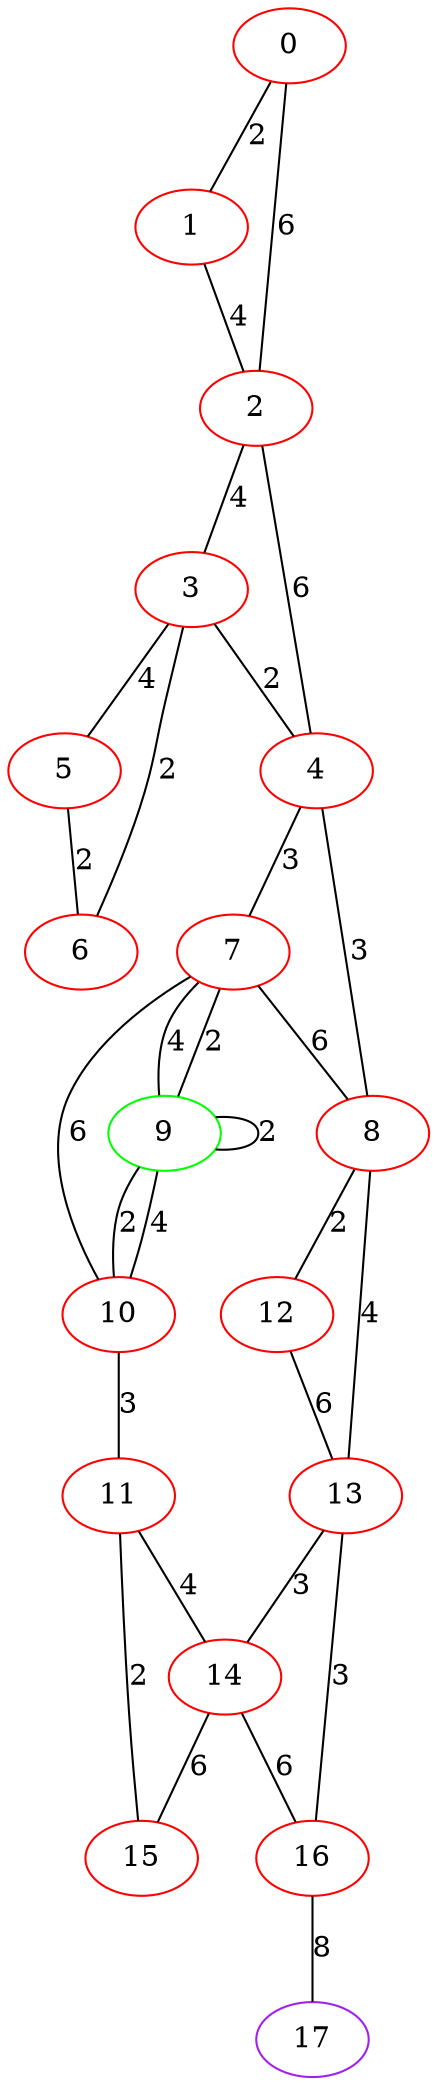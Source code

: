 graph "" {
0 [color=red, weight=1];
1 [color=red, weight=1];
2 [color=red, weight=1];
3 [color=red, weight=1];
4 [color=red, weight=1];
5 [color=red, weight=1];
6 [color=red, weight=1];
7 [color=red, weight=1];
8 [color=red, weight=1];
9 [color=green, weight=2];
10 [color=red, weight=1];
11 [color=red, weight=1];
12 [color=red, weight=1];
13 [color=red, weight=1];
14 [color=red, weight=1];
15 [color=red, weight=1];
16 [color=red, weight=1];
17 [color=purple, weight=4];
0 -- 1  [key=0, label=2];
0 -- 2  [key=0, label=6];
1 -- 2  [key=0, label=4];
2 -- 3  [key=0, label=4];
2 -- 4  [key=0, label=6];
3 -- 4  [key=0, label=2];
3 -- 5  [key=0, label=4];
3 -- 6  [key=0, label=2];
4 -- 8  [key=0, label=3];
4 -- 7  [key=0, label=3];
5 -- 6  [key=0, label=2];
7 -- 8  [key=0, label=6];
7 -- 9  [key=0, label=2];
7 -- 9  [key=1, label=4];
7 -- 10  [key=0, label=6];
8 -- 12  [key=0, label=2];
8 -- 13  [key=0, label=4];
9 -- 9  [key=0, label=2];
9 -- 10  [key=0, label=4];
9 -- 10  [key=1, label=2];
10 -- 11  [key=0, label=3];
11 -- 14  [key=0, label=4];
11 -- 15  [key=0, label=2];
12 -- 13  [key=0, label=6];
13 -- 16  [key=0, label=3];
13 -- 14  [key=0, label=3];
14 -- 16  [key=0, label=6];
14 -- 15  [key=0, label=6];
16 -- 17  [key=0, label=8];
}
